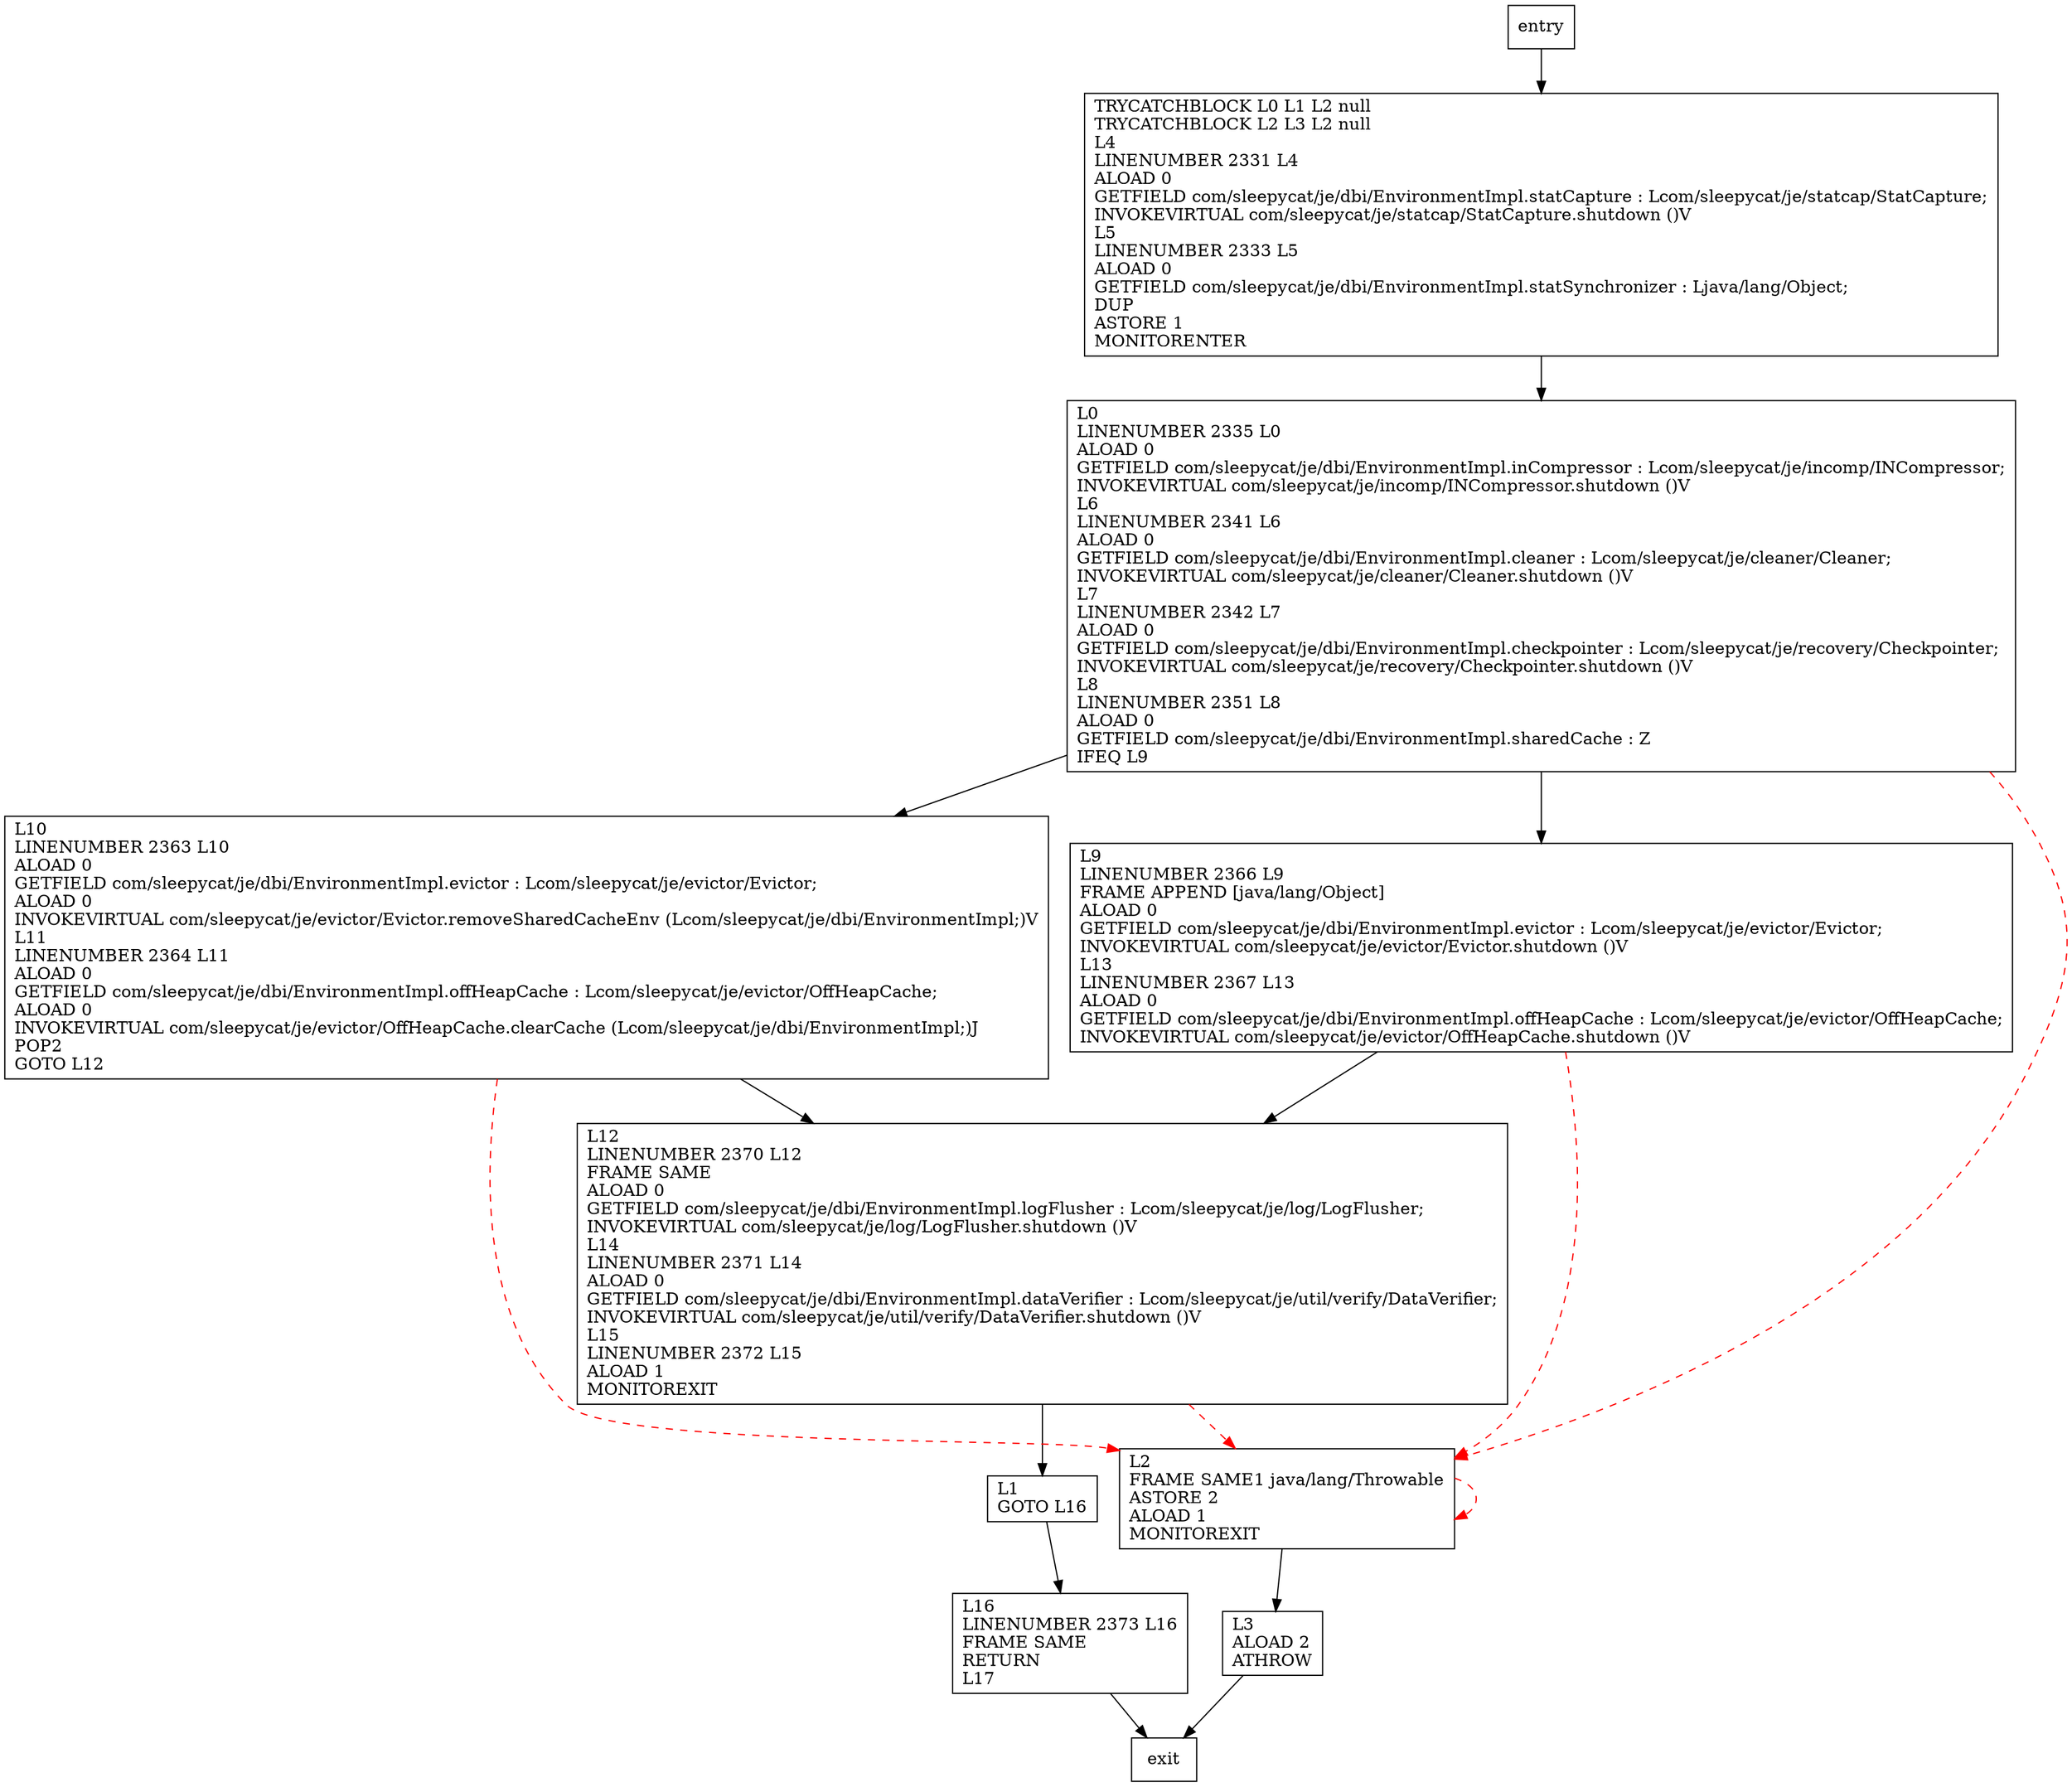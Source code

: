 digraph shutdownDaemons {
node [shape=record];
643273498 [label="L1\lGOTO L16\l"];
691164661 [label="L16\lLINENUMBER 2373 L16\lFRAME SAME\lRETURN\lL17\l"];
1909794638 [label="L12\lLINENUMBER 2370 L12\lFRAME SAME\lALOAD 0\lGETFIELD com/sleepycat/je/dbi/EnvironmentImpl.logFlusher : Lcom/sleepycat/je/log/LogFlusher;\lINVOKEVIRTUAL com/sleepycat/je/log/LogFlusher.shutdown ()V\lL14\lLINENUMBER 2371 L14\lALOAD 0\lGETFIELD com/sleepycat/je/dbi/EnvironmentImpl.dataVerifier : Lcom/sleepycat/je/util/verify/DataVerifier;\lINVOKEVIRTUAL com/sleepycat/je/util/verify/DataVerifier.shutdown ()V\lL15\lLINENUMBER 2372 L15\lALOAD 1\lMONITOREXIT\l"];
1491612382 [label="L2\lFRAME SAME1 java/lang/Throwable\lASTORE 2\lALOAD 1\lMONITOREXIT\l"];
1260253160 [label="L0\lLINENUMBER 2335 L0\lALOAD 0\lGETFIELD com/sleepycat/je/dbi/EnvironmentImpl.inCompressor : Lcom/sleepycat/je/incomp/INCompressor;\lINVOKEVIRTUAL com/sleepycat/je/incomp/INCompressor.shutdown ()V\lL6\lLINENUMBER 2341 L6\lALOAD 0\lGETFIELD com/sleepycat/je/dbi/EnvironmentImpl.cleaner : Lcom/sleepycat/je/cleaner/Cleaner;\lINVOKEVIRTUAL com/sleepycat/je/cleaner/Cleaner.shutdown ()V\lL7\lLINENUMBER 2342 L7\lALOAD 0\lGETFIELD com/sleepycat/je/dbi/EnvironmentImpl.checkpointer : Lcom/sleepycat/je/recovery/Checkpointer;\lINVOKEVIRTUAL com/sleepycat/je/recovery/Checkpointer.shutdown ()V\lL8\lLINENUMBER 2351 L8\lALOAD 0\lGETFIELD com/sleepycat/je/dbi/EnvironmentImpl.sharedCache : Z\lIFEQ L9\l"];
1927746641 [label="L9\lLINENUMBER 2366 L9\lFRAME APPEND [java/lang/Object]\lALOAD 0\lGETFIELD com/sleepycat/je/dbi/EnvironmentImpl.evictor : Lcom/sleepycat/je/evictor/Evictor;\lINVOKEVIRTUAL com/sleepycat/je/evictor/Evictor.shutdown ()V\lL13\lLINENUMBER 2367 L13\lALOAD 0\lGETFIELD com/sleepycat/je/dbi/EnvironmentImpl.offHeapCache : Lcom/sleepycat/je/evictor/OffHeapCache;\lINVOKEVIRTUAL com/sleepycat/je/evictor/OffHeapCache.shutdown ()V\l"];
1445053394 [label="L3\lALOAD 2\lATHROW\l"];
1748145748 [label="L10\lLINENUMBER 2363 L10\lALOAD 0\lGETFIELD com/sleepycat/je/dbi/EnvironmentImpl.evictor : Lcom/sleepycat/je/evictor/Evictor;\lALOAD 0\lINVOKEVIRTUAL com/sleepycat/je/evictor/Evictor.removeSharedCacheEnv (Lcom/sleepycat/je/dbi/EnvironmentImpl;)V\lL11\lLINENUMBER 2364 L11\lALOAD 0\lGETFIELD com/sleepycat/je/dbi/EnvironmentImpl.offHeapCache : Lcom/sleepycat/je/evictor/OffHeapCache;\lALOAD 0\lINVOKEVIRTUAL com/sleepycat/je/evictor/OffHeapCache.clearCache (Lcom/sleepycat/je/dbi/EnvironmentImpl;)J\lPOP2\lGOTO L12\l"];
2024721724 [label="TRYCATCHBLOCK L0 L1 L2 null\lTRYCATCHBLOCK L2 L3 L2 null\lL4\lLINENUMBER 2331 L4\lALOAD 0\lGETFIELD com/sleepycat/je/dbi/EnvironmentImpl.statCapture : Lcom/sleepycat/je/statcap/StatCapture;\lINVOKEVIRTUAL com/sleepycat/je/statcap/StatCapture.shutdown ()V\lL5\lLINENUMBER 2333 L5\lALOAD 0\lGETFIELD com/sleepycat/je/dbi/EnvironmentImpl.statSynchronizer : Ljava/lang/Object;\lDUP\lASTORE 1\lMONITORENTER\l"];
entry;
exit;
entry -> 2024721724
643273498 -> 691164661
691164661 -> exit
1909794638 -> 643273498
1909794638 -> 1491612382 [style=dashed, color=red]
1491612382 -> 1491612382 [style=dashed, color=red]
1491612382 -> 1445053394
1260253160 -> 1491612382 [style=dashed, color=red]
1260253160 -> 1927746641
1260253160 -> 1748145748
1927746641 -> 1909794638
1927746641 -> 1491612382 [style=dashed, color=red]
1445053394 -> exit
1748145748 -> 1909794638
1748145748 -> 1491612382 [style=dashed, color=red]
2024721724 -> 1260253160
}
